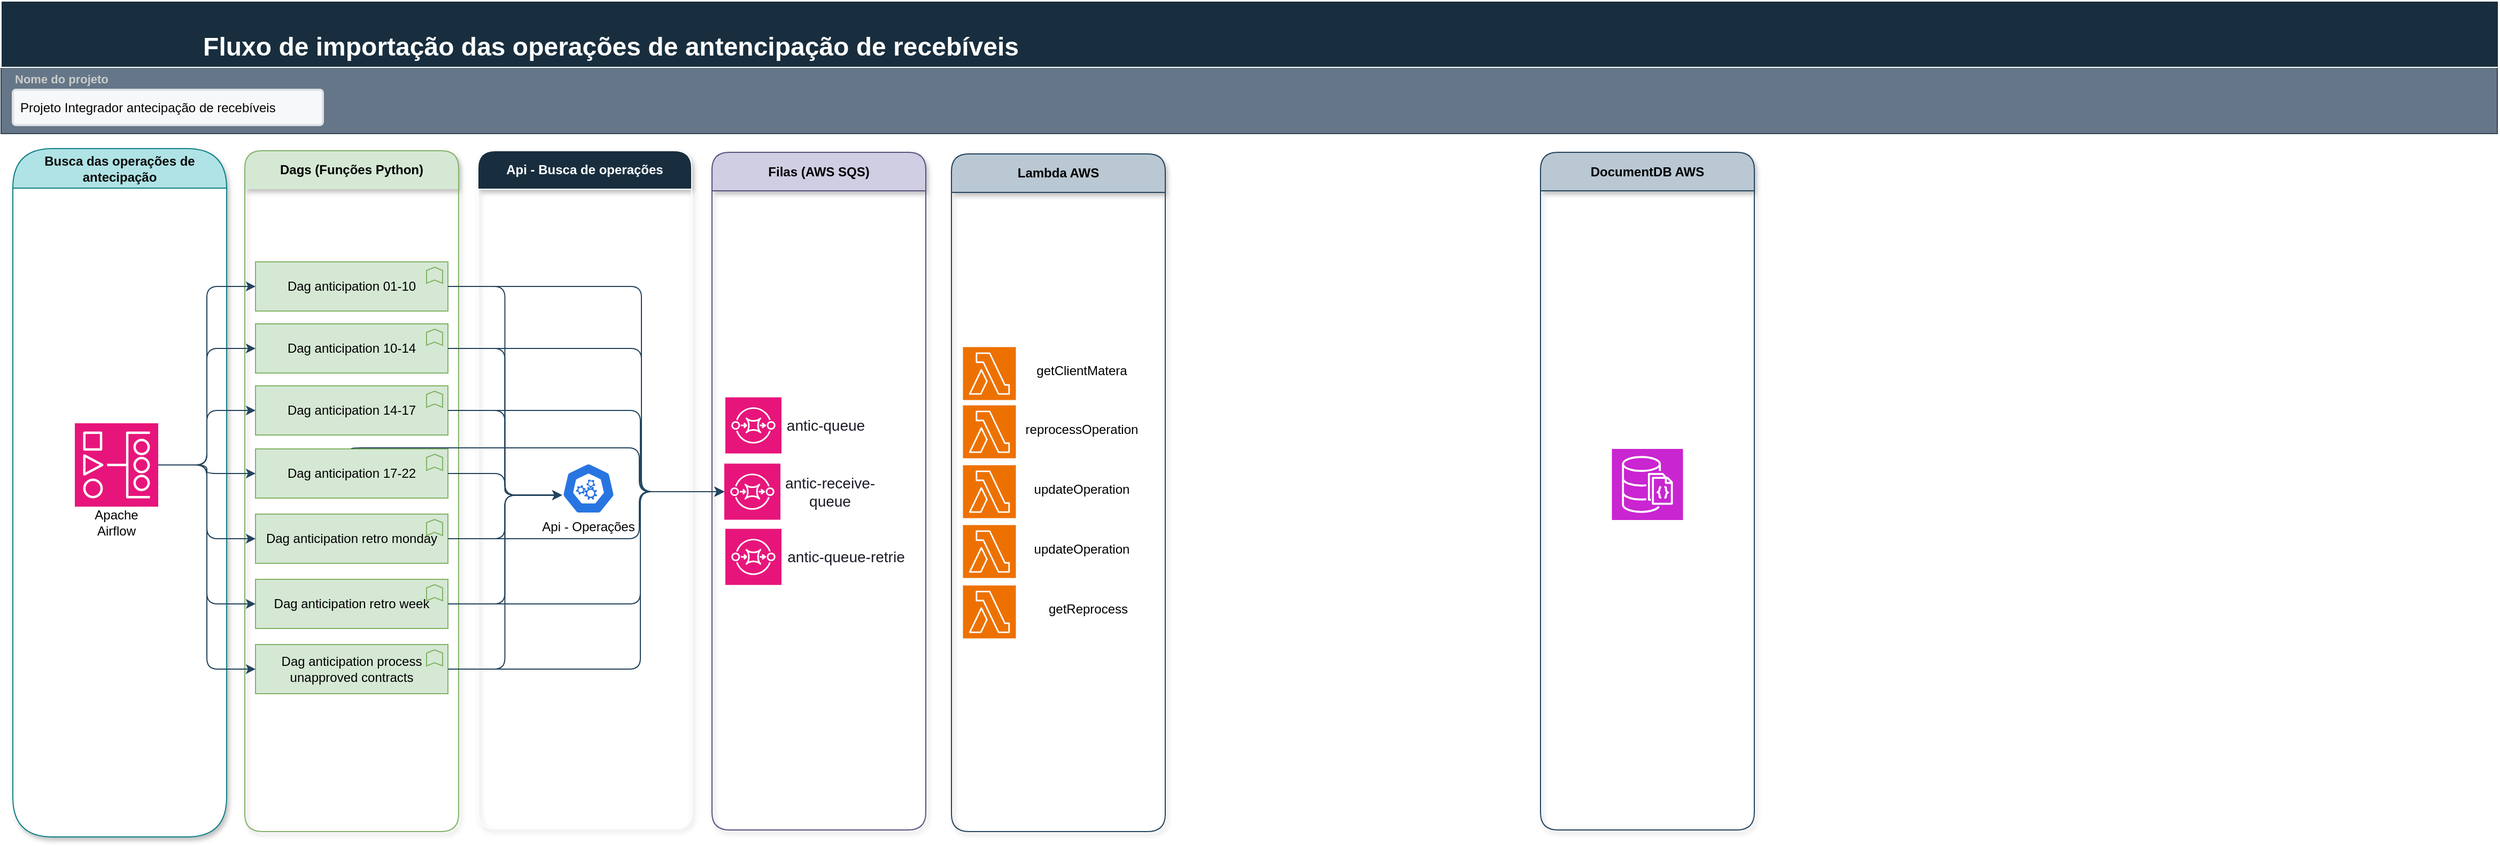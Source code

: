 <mxfile version="22.1.18" type="github">
  <diagram name="Página-1" id="1P7u8e3N7PmuP5SiBK7s">
    <mxGraphModel dx="1434" dy="822" grid="0" gridSize="10" guides="1" tooltips="1" connect="1" arrows="1" fold="1" page="1" pageScale="1" pageWidth="1169" pageHeight="827" math="0" shadow="0">
      <root>
        <mxCell id="0" />
        <mxCell id="1" parent="0" />
        <mxCell id="IEycJOYNlMnMHg5cLe1--47" value="" style="rounded=0;whiteSpace=wrap;html=1;strokeColor=#314354;fontColor=#ffffff;fillColor=#647687;" vertex="1" parent="1">
          <mxGeometry y="62" width="2335" height="62" as="geometry" />
        </mxCell>
        <mxCell id="IEycJOYNlMnMHg5cLe1--11" value="" style="rounded=0;whiteSpace=wrap;html=1;strokeColor=#FFFFFF;fontColor=#FFFFFF;fillColor=#182E3E;" vertex="1" parent="1">
          <mxGeometry width="2336" height="62" as="geometry" />
        </mxCell>
        <mxCell id="IEycJOYNlMnMHg5cLe1--8" value="Fluxo de importação das operações de antencipação de recebíveis" style="text;strokeColor=none;fillColor=none;html=1;fontSize=24;fontStyle=1;verticalAlign=middle;align=center;fontColor=#FFFFFF;" vertex="1" parent="1">
          <mxGeometry x="520" y="23" width="100" height="40" as="geometry" />
        </mxCell>
        <mxCell id="IEycJOYNlMnMHg5cLe1--9" value="&lt;font color=&quot;#cccccc&quot;&gt;Nome do projeto&lt;/font&gt;" style="fillColor=none;strokeColor=none;html=1;fontSize=11;fontStyle=0;align=left;fontColor=#596780;fontStyle=1;fontSize=11;rounded=1;" vertex="1" parent="1">
          <mxGeometry x="11" y="63" width="240" height="20" as="geometry" />
        </mxCell>
        <mxCell id="IEycJOYNlMnMHg5cLe1--10" value="&lt;font color=&quot;#030303&quot;&gt;Projeto Integrador antecipação de recebíveis&lt;br&gt;&lt;/font&gt;" style="rounded=1;arcSize=9;fillColor=#F7F8F9;align=left;spacingLeft=5;strokeColor=#DEE1E6;html=1;strokeWidth=2;fontSize=12;fontColor=#FFFFFF;" vertex="1" parent="1">
          <mxGeometry x="11" y="83" width="290" height="33" as="geometry" />
        </mxCell>
        <mxCell id="IEycJOYNlMnMHg5cLe1--15" value="&lt;font color=&quot;#0a0a0a&quot;&gt;Busca das operações de antecipação&lt;/font&gt;" style="swimlane;whiteSpace=wrap;html=1;rounded=1;arcSize=50;shadow=1;glass=0;swimlaneFillColor=default;fillStyle=solid;startSize=37;fillColor=#b0e3e6;strokeColor=#0e8088;" vertex="1" parent="1">
          <mxGeometry x="11" y="138" width="200" height="644" as="geometry" />
        </mxCell>
        <mxCell id="IEycJOYNlMnMHg5cLe1--17" value="" style="group" vertex="1" connectable="0" parent="IEycJOYNlMnMHg5cLe1--15">
          <mxGeometry x="58" y="257" width="78" height="108" as="geometry" />
        </mxCell>
        <mxCell id="IEycJOYNlMnMHg5cLe1--18" value="" style="sketch=0;points=[[0,0,0],[0.25,0,0],[0.5,0,0],[0.75,0,0],[1,0,0],[0,1,0],[0.25,1,0],[0.5,1,0],[0.75,1,0],[1,1,0],[0,0.25,0],[0,0.5,0],[0,0.75,0],[1,0.25,0],[1,0.5,0],[1,0.75,0]];outlineConnect=0;fontColor=#232F3E;fillColor=#E7157B;strokeColor=#ffffff;dashed=0;verticalLabelPosition=bottom;verticalAlign=top;align=center;html=1;fontSize=12;fontStyle=0;aspect=fixed;shape=mxgraph.aws4.resourceIcon;resIcon=mxgraph.aws4.managed_workflows_for_apache_airflow;rounded=1;" vertex="1" parent="IEycJOYNlMnMHg5cLe1--17">
          <mxGeometry width="78" height="78" as="geometry" />
        </mxCell>
        <mxCell id="IEycJOYNlMnMHg5cLe1--19" value="&lt;font color=&quot;#000000&quot;&gt;Apache Airflow&lt;br&gt;&lt;/font&gt;" style="text;strokeColor=none;align=center;fillColor=none;html=1;verticalAlign=middle;whiteSpace=wrap;rounded=0;fontColor=#FFFFFF;" vertex="1" parent="IEycJOYNlMnMHg5cLe1--17">
          <mxGeometry x="9" y="78" width="60" height="30" as="geometry" />
        </mxCell>
        <mxCell id="IEycJOYNlMnMHg5cLe1--20" value="Dags (Funções Python)" style="swimlane;whiteSpace=wrap;html=1;rounded=1;strokeColor=#82b366;fillColor=#d5e8d4;shadow=1;startSize=36;swimlaneLine=0;" vertex="1" parent="1">
          <mxGeometry x="228" y="140" width="200" height="637" as="geometry" />
        </mxCell>
        <mxCell id="IEycJOYNlMnMHg5cLe1--21" value="Dag anticipation 01-10" style="html=1;outlineConnect=0;whiteSpace=wrap;fillColor=#d5e8d4;shape=mxgraph.archimate.application;appType=function;rounded=1;strokeColor=#82b366;" vertex="1" parent="IEycJOYNlMnMHg5cLe1--20">
          <mxGeometry x="10" y="104" width="180" height="46" as="geometry" />
        </mxCell>
        <mxCell id="IEycJOYNlMnMHg5cLe1--22" value="Dag anticipation 10-14" style="html=1;outlineConnect=0;whiteSpace=wrap;fillColor=#d5e8d4;shape=mxgraph.archimate.application;appType=function;rounded=1;strokeColor=#82b366;" vertex="1" parent="IEycJOYNlMnMHg5cLe1--20">
          <mxGeometry x="10" y="162" width="180" height="46" as="geometry" />
        </mxCell>
        <mxCell id="IEycJOYNlMnMHg5cLe1--23" value="Dag anticipation 14-17" style="html=1;outlineConnect=0;whiteSpace=wrap;fillColor=#d5e8d4;shape=mxgraph.archimate.application;appType=function;rounded=1;strokeColor=#82b366;" vertex="1" parent="IEycJOYNlMnMHg5cLe1--20">
          <mxGeometry x="10" y="220" width="180" height="46" as="geometry" />
        </mxCell>
        <mxCell id="IEycJOYNlMnMHg5cLe1--24" value="Dag anticipation 17-22" style="html=1;outlineConnect=0;whiteSpace=wrap;fillColor=#d5e8d4;shape=mxgraph.archimate.application;appType=function;rounded=1;strokeColor=#82b366;" vertex="1" parent="IEycJOYNlMnMHg5cLe1--20">
          <mxGeometry x="10" y="279" width="180" height="46" as="geometry" />
        </mxCell>
        <mxCell id="IEycJOYNlMnMHg5cLe1--25" value="Dag anticipation retro monday" style="html=1;outlineConnect=0;whiteSpace=wrap;fillColor=#d5e8d4;shape=mxgraph.archimate.application;appType=function;rounded=1;strokeColor=#82b366;" vertex="1" parent="IEycJOYNlMnMHg5cLe1--20">
          <mxGeometry x="10" y="340" width="180" height="46" as="geometry" />
        </mxCell>
        <mxCell id="IEycJOYNlMnMHg5cLe1--26" value="Dag anticipation retro week" style="html=1;outlineConnect=0;whiteSpace=wrap;fillColor=#d5e8d4;shape=mxgraph.archimate.application;appType=function;rounded=1;strokeColor=#82b366;" vertex="1" parent="IEycJOYNlMnMHg5cLe1--20">
          <mxGeometry x="10" y="401" width="180" height="46" as="geometry" />
        </mxCell>
        <mxCell id="IEycJOYNlMnMHg5cLe1--27" value="Dag anticipation process unapproved contracts" style="html=1;outlineConnect=0;whiteSpace=wrap;fillColor=#d5e8d4;shape=mxgraph.archimate.application;appType=function;rounded=1;strokeColor=#82b366;" vertex="1" parent="IEycJOYNlMnMHg5cLe1--20">
          <mxGeometry x="10" y="462" width="180" height="46" as="geometry" />
        </mxCell>
        <mxCell id="IEycJOYNlMnMHg5cLe1--29" style="edgeStyle=orthogonalEdgeStyle;rounded=1;orthogonalLoop=1;jettySize=auto;html=1;entryX=0;entryY=0.5;entryDx=0;entryDy=0;entryPerimeter=0;strokeColor=#23445D;" edge="1" parent="1" source="IEycJOYNlMnMHg5cLe1--18" target="IEycJOYNlMnMHg5cLe1--21">
          <mxGeometry relative="1" as="geometry" />
        </mxCell>
        <mxCell id="IEycJOYNlMnMHg5cLe1--30" style="edgeStyle=orthogonalEdgeStyle;rounded=1;orthogonalLoop=1;jettySize=auto;html=1;entryX=0;entryY=0.5;entryDx=0;entryDy=0;entryPerimeter=0;strokeColor=#23445D;" edge="1" parent="1" source="IEycJOYNlMnMHg5cLe1--18" target="IEycJOYNlMnMHg5cLe1--22">
          <mxGeometry relative="1" as="geometry" />
        </mxCell>
        <mxCell id="IEycJOYNlMnMHg5cLe1--31" style="edgeStyle=orthogonalEdgeStyle;rounded=1;orthogonalLoop=1;jettySize=auto;html=1;strokeColor=#23445D;" edge="1" parent="1" source="IEycJOYNlMnMHg5cLe1--18" target="IEycJOYNlMnMHg5cLe1--23">
          <mxGeometry relative="1" as="geometry" />
        </mxCell>
        <mxCell id="IEycJOYNlMnMHg5cLe1--32" style="edgeStyle=orthogonalEdgeStyle;rounded=1;orthogonalLoop=1;jettySize=auto;html=1;strokeColor=#23445D;" edge="1" parent="1" source="IEycJOYNlMnMHg5cLe1--18" target="IEycJOYNlMnMHg5cLe1--24">
          <mxGeometry relative="1" as="geometry" />
        </mxCell>
        <mxCell id="IEycJOYNlMnMHg5cLe1--33" style="edgeStyle=orthogonalEdgeStyle;rounded=1;orthogonalLoop=1;jettySize=auto;html=1;entryX=0;entryY=0.5;entryDx=0;entryDy=0;entryPerimeter=0;strokeColor=#23445D;" edge="1" parent="1" source="IEycJOYNlMnMHg5cLe1--18" target="IEycJOYNlMnMHg5cLe1--25">
          <mxGeometry relative="1" as="geometry" />
        </mxCell>
        <mxCell id="IEycJOYNlMnMHg5cLe1--34" style="edgeStyle=orthogonalEdgeStyle;rounded=1;orthogonalLoop=1;jettySize=auto;html=1;entryX=0;entryY=0.5;entryDx=0;entryDy=0;entryPerimeter=0;strokeColor=#23445D;" edge="1" parent="1" source="IEycJOYNlMnMHg5cLe1--18" target="IEycJOYNlMnMHg5cLe1--26">
          <mxGeometry relative="1" as="geometry" />
        </mxCell>
        <mxCell id="IEycJOYNlMnMHg5cLe1--35" style="edgeStyle=orthogonalEdgeStyle;rounded=1;orthogonalLoop=1;jettySize=auto;html=1;entryX=0;entryY=0.5;entryDx=0;entryDy=0;entryPerimeter=0;strokeColor=#23445D;" edge="1" parent="1" source="IEycJOYNlMnMHg5cLe1--18" target="IEycJOYNlMnMHg5cLe1--27">
          <mxGeometry relative="1" as="geometry" />
        </mxCell>
        <mxCell id="IEycJOYNlMnMHg5cLe1--37" value="Api - Busca de operações" style="swimlane;whiteSpace=wrap;html=1;rounded=1;strokeColor=#FFFFFF;fontColor=#FFFFFF;fillColor=#182E3E;shadow=1;startSize=36;" vertex="1" parent="1">
          <mxGeometry x="446" y="140" width="200" height="634" as="geometry" />
        </mxCell>
        <mxCell id="IEycJOYNlMnMHg5cLe1--38" value="" style="aspect=fixed;sketch=0;html=1;dashed=0;whitespace=wrap;fillColor=#2875E2;strokeColor=#ffffff;points=[[0.005,0.63,0],[0.1,0.2,0],[0.9,0.2,0],[0.5,0,0],[0.995,0.63,0],[0.72,0.99,0],[0.5,1,0],[0.28,0.99,0]];shape=mxgraph.kubernetes.icon2;prIcon=api;rounded=1;fontColor=#FFFFFF;" vertex="1" parent="IEycJOYNlMnMHg5cLe1--37">
          <mxGeometry x="78.5" y="292" width="50" height="48" as="geometry" />
        </mxCell>
        <mxCell id="IEycJOYNlMnMHg5cLe1--39" value="&lt;font color=&quot;#030303&quot;&gt;Api - Operações&lt;br&gt;&lt;/font&gt;" style="text;html=1;strokeColor=none;fillColor=none;align=center;verticalAlign=middle;whiteSpace=wrap;rounded=0;fontColor=#FFFFFF;" vertex="1" parent="IEycJOYNlMnMHg5cLe1--37">
          <mxGeometry x="44" y="337" width="119" height="30" as="geometry" />
        </mxCell>
        <mxCell id="IEycJOYNlMnMHg5cLe1--40" style="edgeStyle=orthogonalEdgeStyle;rounded=1;orthogonalLoop=1;jettySize=auto;html=1;entryX=0.005;entryY=0.63;entryDx=0;entryDy=0;entryPerimeter=0;strokeColor=#23445D;" edge="1" parent="1" source="IEycJOYNlMnMHg5cLe1--21" target="IEycJOYNlMnMHg5cLe1--38">
          <mxGeometry relative="1" as="geometry" />
        </mxCell>
        <mxCell id="IEycJOYNlMnMHg5cLe1--41" style="edgeStyle=orthogonalEdgeStyle;rounded=1;orthogonalLoop=1;jettySize=auto;html=1;entryX=0.005;entryY=0.63;entryDx=0;entryDy=0;entryPerimeter=0;strokeColor=#23445D;" edge="1" parent="1" source="IEycJOYNlMnMHg5cLe1--22" target="IEycJOYNlMnMHg5cLe1--38">
          <mxGeometry relative="1" as="geometry" />
        </mxCell>
        <mxCell id="IEycJOYNlMnMHg5cLe1--42" style="edgeStyle=orthogonalEdgeStyle;rounded=1;orthogonalLoop=1;jettySize=auto;html=1;entryX=0.005;entryY=0.63;entryDx=0;entryDy=0;entryPerimeter=0;strokeColor=#23445D;" edge="1" parent="1" source="IEycJOYNlMnMHg5cLe1--23" target="IEycJOYNlMnMHg5cLe1--38">
          <mxGeometry relative="1" as="geometry" />
        </mxCell>
        <mxCell id="IEycJOYNlMnMHg5cLe1--43" style="edgeStyle=orthogonalEdgeStyle;rounded=1;orthogonalLoop=1;jettySize=auto;html=1;entryX=0.005;entryY=0.63;entryDx=0;entryDy=0;entryPerimeter=0;strokeColor=#23445D;" edge="1" parent="1" source="IEycJOYNlMnMHg5cLe1--24" target="IEycJOYNlMnMHg5cLe1--38">
          <mxGeometry relative="1" as="geometry" />
        </mxCell>
        <mxCell id="IEycJOYNlMnMHg5cLe1--44" style="edgeStyle=orthogonalEdgeStyle;rounded=1;orthogonalLoop=1;jettySize=auto;html=1;entryX=0.005;entryY=0.63;entryDx=0;entryDy=0;entryPerimeter=0;strokeColor=#23445D;" edge="1" parent="1" source="IEycJOYNlMnMHg5cLe1--25" target="IEycJOYNlMnMHg5cLe1--38">
          <mxGeometry relative="1" as="geometry" />
        </mxCell>
        <mxCell id="IEycJOYNlMnMHg5cLe1--45" style="edgeStyle=orthogonalEdgeStyle;rounded=1;orthogonalLoop=1;jettySize=auto;html=1;entryX=0.005;entryY=0.63;entryDx=0;entryDy=0;entryPerimeter=0;strokeColor=#23445D;" edge="1" parent="1" source="IEycJOYNlMnMHg5cLe1--26" target="IEycJOYNlMnMHg5cLe1--38">
          <mxGeometry relative="1" as="geometry" />
        </mxCell>
        <mxCell id="IEycJOYNlMnMHg5cLe1--46" style="edgeStyle=orthogonalEdgeStyle;rounded=1;orthogonalLoop=1;jettySize=auto;html=1;entryX=0.005;entryY=0.63;entryDx=0;entryDy=0;entryPerimeter=0;strokeColor=#23445D;" edge="1" parent="1" source="IEycJOYNlMnMHg5cLe1--27" target="IEycJOYNlMnMHg5cLe1--38">
          <mxGeometry relative="1" as="geometry" />
        </mxCell>
        <mxCell id="IEycJOYNlMnMHg5cLe1--48" value="Lambda AWS" style="swimlane;whiteSpace=wrap;html=1;rounded=1;strokeColor=#23445d;fillColor=#bac8d3;shadow=1;startSize=36;" vertex="1" parent="1">
          <mxGeometry x="889" y="143" width="200" height="634" as="geometry" />
        </mxCell>
        <mxCell id="IEycJOYNlMnMHg5cLe1--78" value="" style="sketch=0;points=[[0,0,0],[0.25,0,0],[0.5,0,0],[0.75,0,0],[1,0,0],[0,1,0],[0.25,1,0],[0.5,1,0],[0.75,1,0],[1,1,0],[0,0.25,0],[0,0.5,0],[0,0.75,0],[1,0.25,0],[1,0.5,0],[1,0.75,0]];outlineConnect=0;fontColor=#232F3E;fillColor=#ED7100;strokeColor=#ffffff;dashed=0;verticalLabelPosition=bottom;verticalAlign=top;align=center;html=1;fontSize=12;fontStyle=0;aspect=fixed;shape=mxgraph.aws4.resourceIcon;resIcon=mxgraph.aws4.lambda;rounded=1;" vertex="1" parent="IEycJOYNlMnMHg5cLe1--48">
          <mxGeometry x="10.75" y="180.75" width="49.5" height="49.5" as="geometry" />
        </mxCell>
        <mxCell id="IEycJOYNlMnMHg5cLe1--83" value="getClientMatera" style="text;html=1;strokeColor=none;fillColor=none;align=center;verticalAlign=middle;whiteSpace=wrap;rounded=0;fontColor=#000000;" vertex="1" parent="IEycJOYNlMnMHg5cLe1--48">
          <mxGeometry x="65.75" y="188.25" width="112" height="30" as="geometry" />
        </mxCell>
        <mxCell id="IEycJOYNlMnMHg5cLe1--84" value="" style="sketch=0;points=[[0,0,0],[0.25,0,0],[0.5,0,0],[0.75,0,0],[1,0,0],[0,1,0],[0.25,1,0],[0.5,1,0],[0.75,1,0],[1,1,0],[0,0.25,0],[0,0.5,0],[0,0.75,0],[1,0.25,0],[1,0.5,0],[1,0.75,0]];outlineConnect=0;fontColor=#232F3E;fillColor=#ED7100;strokeColor=#ffffff;dashed=0;verticalLabelPosition=bottom;verticalAlign=top;align=center;html=1;fontSize=12;fontStyle=0;aspect=fixed;shape=mxgraph.aws4.resourceIcon;resIcon=mxgraph.aws4.lambda;rounded=1;" vertex="1" parent="IEycJOYNlMnMHg5cLe1--48">
          <mxGeometry x="10.75" y="235.25" width="49.5" height="49.5" as="geometry" />
        </mxCell>
        <mxCell id="IEycJOYNlMnMHg5cLe1--85" value="reprocessOperation" style="text;html=1;strokeColor=none;fillColor=none;align=center;verticalAlign=middle;whiteSpace=wrap;rounded=0;fontColor=#000000;" vertex="1" parent="IEycJOYNlMnMHg5cLe1--48">
          <mxGeometry x="65.75" y="242.75" width="112" height="30" as="geometry" />
        </mxCell>
        <mxCell id="IEycJOYNlMnMHg5cLe1--87" value="" style="sketch=0;points=[[0,0,0],[0.25,0,0],[0.5,0,0],[0.75,0,0],[1,0,0],[0,1,0],[0.25,1,0],[0.5,1,0],[0.75,1,0],[1,1,0],[0,0.25,0],[0,0.5,0],[0,0.75,0],[1,0.25,0],[1,0.5,0],[1,0.75,0]];outlineConnect=0;fontColor=#232F3E;fillColor=#ED7100;strokeColor=#ffffff;dashed=0;verticalLabelPosition=bottom;verticalAlign=top;align=center;html=1;fontSize=12;fontStyle=0;aspect=fixed;shape=mxgraph.aws4.resourceIcon;resIcon=mxgraph.aws4.lambda;rounded=1;" vertex="1" parent="IEycJOYNlMnMHg5cLe1--48">
          <mxGeometry x="10.75" y="291.25" width="49.5" height="49.5" as="geometry" />
        </mxCell>
        <mxCell id="IEycJOYNlMnMHg5cLe1--88" value="updateOperation" style="text;html=1;strokeColor=none;fillColor=none;align=center;verticalAlign=middle;whiteSpace=wrap;rounded=0;fontColor=#000000;" vertex="1" parent="IEycJOYNlMnMHg5cLe1--48">
          <mxGeometry x="65.75" y="298.75" width="112" height="30" as="geometry" />
        </mxCell>
        <mxCell id="IEycJOYNlMnMHg5cLe1--90" value="" style="sketch=0;points=[[0,0,0],[0.25,0,0],[0.5,0,0],[0.75,0,0],[1,0,0],[0,1,0],[0.25,1,0],[0.5,1,0],[0.75,1,0],[1,1,0],[0,0.25,0],[0,0.5,0],[0,0.75,0],[1,0.25,0],[1,0.5,0],[1,0.75,0]];outlineConnect=0;fontColor=#232F3E;fillColor=#ED7100;strokeColor=#ffffff;dashed=0;verticalLabelPosition=bottom;verticalAlign=top;align=center;html=1;fontSize=12;fontStyle=0;aspect=fixed;shape=mxgraph.aws4.resourceIcon;resIcon=mxgraph.aws4.lambda;rounded=1;" vertex="1" parent="IEycJOYNlMnMHg5cLe1--48">
          <mxGeometry x="10.75" y="347.25" width="49.5" height="49.5" as="geometry" />
        </mxCell>
        <mxCell id="IEycJOYNlMnMHg5cLe1--91" value="updateOperation" style="text;html=1;strokeColor=none;fillColor=none;align=center;verticalAlign=middle;whiteSpace=wrap;rounded=0;fontColor=#000000;" vertex="1" parent="IEycJOYNlMnMHg5cLe1--48">
          <mxGeometry x="65.75" y="354.75" width="112" height="30" as="geometry" />
        </mxCell>
        <mxCell id="IEycJOYNlMnMHg5cLe1--92" value="" style="sketch=0;points=[[0,0,0],[0.25,0,0],[0.5,0,0],[0.75,0,0],[1,0,0],[0,1,0],[0.25,1,0],[0.5,1,0],[0.75,1,0],[1,1,0],[0,0.25,0],[0,0.5,0],[0,0.75,0],[1,0.25,0],[1,0.5,0],[1,0.75,0]];outlineConnect=0;fontColor=#232F3E;fillColor=#ED7100;strokeColor=#ffffff;dashed=0;verticalLabelPosition=bottom;verticalAlign=top;align=center;html=1;fontSize=12;fontStyle=0;aspect=fixed;shape=mxgraph.aws4.resourceIcon;resIcon=mxgraph.aws4.lambda;rounded=1;" vertex="1" parent="IEycJOYNlMnMHg5cLe1--48">
          <mxGeometry x="10.75" y="403.75" width="49.5" height="49.5" as="geometry" />
        </mxCell>
        <mxCell id="IEycJOYNlMnMHg5cLe1--93" value="getReprocess" style="text;html=1;strokeColor=none;fillColor=none;align=center;verticalAlign=middle;whiteSpace=wrap;rounded=0;fontColor=#000000;" vertex="1" parent="IEycJOYNlMnMHg5cLe1--48">
          <mxGeometry x="65.75" y="411.25" width="123.5" height="30" as="geometry" />
        </mxCell>
        <mxCell id="IEycJOYNlMnMHg5cLe1--51" value="Filas (AWS SQS)" style="swimlane;whiteSpace=wrap;html=1;rounded=1;strokeColor=#56517e;fillColor=#d0cee2;shadow=1;startSize=36;" vertex="1" parent="1">
          <mxGeometry x="665" y="141.5" width="200" height="634" as="geometry" />
        </mxCell>
        <mxCell id="IEycJOYNlMnMHg5cLe1--60" value="" style="sketch=0;points=[[0,0,0],[0.25,0,0],[0.5,0,0],[0.75,0,0],[1,0,0],[0,1,0],[0.25,1,0],[0.5,1,0],[0.75,1,0],[1,1,0],[0,0.25,0],[0,0.5,0],[0,0.75,0],[1,0.25,0],[1,0.5,0],[1,0.75,0]];outlineConnect=0;fontColor=#232F3E;fillColor=#E7157B;strokeColor=#ffffff;dashed=0;verticalLabelPosition=bottom;verticalAlign=top;align=center;html=1;fontSize=12;fontStyle=0;aspect=fixed;shape=mxgraph.aws4.resourceIcon;resIcon=mxgraph.aws4.sqs;rounded=1;" vertex="1" parent="IEycJOYNlMnMHg5cLe1--51">
          <mxGeometry x="12.5" y="229.25" width="52.5" height="52.5" as="geometry" />
        </mxCell>
        <mxCell id="IEycJOYNlMnMHg5cLe1--65" value="&lt;font color=&quot;#1a1b26&quot; style=&quot;font-size: 14px;&quot;&gt;antic-queue&lt;/font&gt;" style="text;html=1;strokeColor=none;fillColor=none;align=center;verticalAlign=middle;whiteSpace=wrap;rounded=0;fontColor=#FFFFFF;fontStyle=0;fontSize=14;" vertex="1" parent="IEycJOYNlMnMHg5cLe1--51">
          <mxGeometry x="49" y="240.5" width="115" height="30" as="geometry" />
        </mxCell>
        <mxCell id="IEycJOYNlMnMHg5cLe1--66" value="" style="sketch=0;points=[[0,0,0],[0.25,0,0],[0.5,0,0],[0.75,0,0],[1,0,0],[0,1,0],[0.25,1,0],[0.5,1,0],[0.75,1,0],[1,1,0],[0,0.25,0],[0,0.5,0],[0,0.75,0],[1,0.25,0],[1,0.5,0],[1,0.75,0]];outlineConnect=0;fontColor=#232F3E;fillColor=#E7157B;strokeColor=#ffffff;dashed=0;verticalLabelPosition=bottom;verticalAlign=top;align=center;html=1;fontSize=12;fontStyle=0;aspect=fixed;shape=mxgraph.aws4.resourceIcon;resIcon=mxgraph.aws4.sqs;rounded=1;" vertex="1" parent="IEycJOYNlMnMHg5cLe1--51">
          <mxGeometry x="11.5" y="291.25" width="52.5" height="52.5" as="geometry" />
        </mxCell>
        <mxCell id="IEycJOYNlMnMHg5cLe1--67" value="&lt;font color=&quot;#1a1b26&quot; style=&quot;font-size: 14px;&quot;&gt;antic-receive-queue&lt;/font&gt;" style="text;html=1;strokeColor=none;fillColor=none;align=center;verticalAlign=middle;whiteSpace=wrap;rounded=0;fontColor=#FFFFFF;fontStyle=0;fontSize=14;" vertex="1" parent="IEycJOYNlMnMHg5cLe1--51">
          <mxGeometry x="53" y="302.5" width="115" height="30" as="geometry" />
        </mxCell>
        <mxCell id="IEycJOYNlMnMHg5cLe1--68" value="" style="sketch=0;points=[[0,0,0],[0.25,0,0],[0.5,0,0],[0.75,0,0],[1,0,0],[0,1,0],[0.25,1,0],[0.5,1,0],[0.75,1,0],[1,1,0],[0,0.25,0],[0,0.5,0],[0,0.75,0],[1,0.25,0],[1,0.5,0],[1,0.75,0]];outlineConnect=0;fontColor=#232F3E;fillColor=#E7157B;strokeColor=#ffffff;dashed=0;verticalLabelPosition=bottom;verticalAlign=top;align=center;html=1;fontSize=12;fontStyle=0;aspect=fixed;shape=mxgraph.aws4.resourceIcon;resIcon=mxgraph.aws4.sqs;rounded=1;" vertex="1" parent="IEycJOYNlMnMHg5cLe1--51">
          <mxGeometry x="12.5" y="352.25" width="52.5" height="52.5" as="geometry" />
        </mxCell>
        <mxCell id="IEycJOYNlMnMHg5cLe1--69" value="&lt;div&gt;&lt;font color=&quot;#1a1b26&quot; style=&quot;font-size: 14px;&quot;&gt;antic-queue-retrie&lt;/font&gt;&lt;/div&gt;" style="text;html=1;strokeColor=none;fillColor=none;align=center;verticalAlign=middle;whiteSpace=wrap;rounded=0;fontColor=#FFFFFF;fontStyle=0;fontSize=14;" vertex="1" parent="IEycJOYNlMnMHg5cLe1--51">
          <mxGeometry x="68" y="363.5" width="115" height="30" as="geometry" />
        </mxCell>
        <mxCell id="IEycJOYNlMnMHg5cLe1--62" value="Text" style="text;html=1;strokeColor=none;fillColor=none;align=center;verticalAlign=middle;whiteSpace=wrap;rounded=0;fontColor=#FFFFFF;" vertex="1" parent="1">
          <mxGeometry x="593" y="380" width="60" height="30" as="geometry" />
        </mxCell>
        <mxCell id="IEycJOYNlMnMHg5cLe1--64" value="Text" style="text;html=1;strokeColor=none;fillColor=none;align=center;verticalAlign=middle;whiteSpace=wrap;rounded=0;fontColor=#FFFFFF;" vertex="1" parent="1">
          <mxGeometry x="593" y="361" width="60" height="30" as="geometry" />
        </mxCell>
        <mxCell id="IEycJOYNlMnMHg5cLe1--70" style="edgeStyle=orthogonalEdgeStyle;rounded=1;orthogonalLoop=1;jettySize=auto;html=1;entryX=0;entryY=0.5;entryDx=0;entryDy=0;entryPerimeter=0;strokeColor=#23445D;" edge="1" parent="1" source="IEycJOYNlMnMHg5cLe1--21" target="IEycJOYNlMnMHg5cLe1--66">
          <mxGeometry relative="1" as="geometry">
            <Array as="points">
              <mxPoint x="599" y="267" />
              <mxPoint x="599" y="459" />
            </Array>
          </mxGeometry>
        </mxCell>
        <mxCell id="IEycJOYNlMnMHg5cLe1--71" style="edgeStyle=orthogonalEdgeStyle;rounded=1;orthogonalLoop=1;jettySize=auto;html=1;entryX=0;entryY=0.5;entryDx=0;entryDy=0;entryPerimeter=0;strokeColor=#23445D;" edge="1" parent="1" source="IEycJOYNlMnMHg5cLe1--22" target="IEycJOYNlMnMHg5cLe1--66">
          <mxGeometry relative="1" as="geometry">
            <Array as="points">
              <mxPoint x="599" y="325" />
              <mxPoint x="599" y="459" />
            </Array>
          </mxGeometry>
        </mxCell>
        <mxCell id="IEycJOYNlMnMHg5cLe1--72" style="edgeStyle=orthogonalEdgeStyle;rounded=1;orthogonalLoop=1;jettySize=auto;html=1;entryX=0;entryY=0.5;entryDx=0;entryDy=0;entryPerimeter=0;strokeColor=#23445D;" edge="1" parent="1" source="IEycJOYNlMnMHg5cLe1--23" target="IEycJOYNlMnMHg5cLe1--66">
          <mxGeometry relative="1" as="geometry">
            <Array as="points">
              <mxPoint x="598" y="383" />
              <mxPoint x="598" y="459" />
            </Array>
          </mxGeometry>
        </mxCell>
        <mxCell id="IEycJOYNlMnMHg5cLe1--74" style="edgeStyle=orthogonalEdgeStyle;rounded=1;orthogonalLoop=1;jettySize=auto;html=1;strokeColor=#23445D;" edge="1" parent="1" source="IEycJOYNlMnMHg5cLe1--24" target="IEycJOYNlMnMHg5cLe1--66">
          <mxGeometry relative="1" as="geometry">
            <Array as="points">
              <mxPoint x="328" y="418" />
              <mxPoint x="597" y="418" />
              <mxPoint x="597" y="459" />
            </Array>
          </mxGeometry>
        </mxCell>
        <mxCell id="IEycJOYNlMnMHg5cLe1--75" style="edgeStyle=orthogonalEdgeStyle;rounded=1;orthogonalLoop=1;jettySize=auto;html=1;entryX=0;entryY=0.5;entryDx=0;entryDy=0;entryPerimeter=0;strokeColor=#23445D;" edge="1" parent="1" source="IEycJOYNlMnMHg5cLe1--25" target="IEycJOYNlMnMHg5cLe1--66">
          <mxGeometry relative="1" as="geometry">
            <Array as="points">
              <mxPoint x="597" y="503" />
              <mxPoint x="597" y="459" />
            </Array>
          </mxGeometry>
        </mxCell>
        <mxCell id="IEycJOYNlMnMHg5cLe1--76" style="edgeStyle=orthogonalEdgeStyle;rounded=1;orthogonalLoop=1;jettySize=auto;html=1;entryX=0;entryY=0.5;entryDx=0;entryDy=0;entryPerimeter=0;strokeColor=#23445D;" edge="1" parent="1" source="IEycJOYNlMnMHg5cLe1--26" target="IEycJOYNlMnMHg5cLe1--66">
          <mxGeometry relative="1" as="geometry">
            <Array as="points">
              <mxPoint x="598" y="564" />
              <mxPoint x="598" y="459" />
            </Array>
          </mxGeometry>
        </mxCell>
        <mxCell id="IEycJOYNlMnMHg5cLe1--77" style="edgeStyle=orthogonalEdgeStyle;rounded=1;orthogonalLoop=1;jettySize=auto;html=1;entryX=0;entryY=0.5;entryDx=0;entryDy=0;entryPerimeter=0;strokeColor=#23445D;" edge="1" parent="1" source="IEycJOYNlMnMHg5cLe1--27" target="IEycJOYNlMnMHg5cLe1--66">
          <mxGeometry relative="1" as="geometry">
            <Array as="points">
              <mxPoint x="598" y="625" />
              <mxPoint x="598" y="459" />
            </Array>
          </mxGeometry>
        </mxCell>
        <mxCell id="IEycJOYNlMnMHg5cLe1--79" value="DocumentDB AWS" style="swimlane;whiteSpace=wrap;html=1;rounded=1;strokeColor=#23445d;fillColor=#bac8d3;shadow=1;startSize=36;" vertex="1" parent="1">
          <mxGeometry x="1440" y="141.5" width="200" height="634" as="geometry" />
        </mxCell>
        <mxCell id="IEycJOYNlMnMHg5cLe1--82" value="" style="sketch=0;points=[[0,0,0],[0.25,0,0],[0.5,0,0],[0.75,0,0],[1,0,0],[0,1,0],[0.25,1,0],[0.5,1,0],[0.75,1,0],[1,1,0],[0,0.25,0],[0,0.5,0],[0,0.75,0],[1,0.25,0],[1,0.5,0],[1,0.75,0]];outlineConnect=0;fontColor=#232F3E;fillColor=#C925D1;strokeColor=#ffffff;dashed=0;verticalLabelPosition=bottom;verticalAlign=top;align=center;html=1;fontSize=12;fontStyle=0;aspect=fixed;shape=mxgraph.aws4.resourceIcon;resIcon=mxgraph.aws4.documentdb_with_mongodb_compatibility;rounded=1;" vertex="1" parent="IEycJOYNlMnMHg5cLe1--79">
          <mxGeometry x="66.75" y="277.5" width="66.5" height="66.5" as="geometry" />
        </mxCell>
      </root>
    </mxGraphModel>
  </diagram>
</mxfile>
